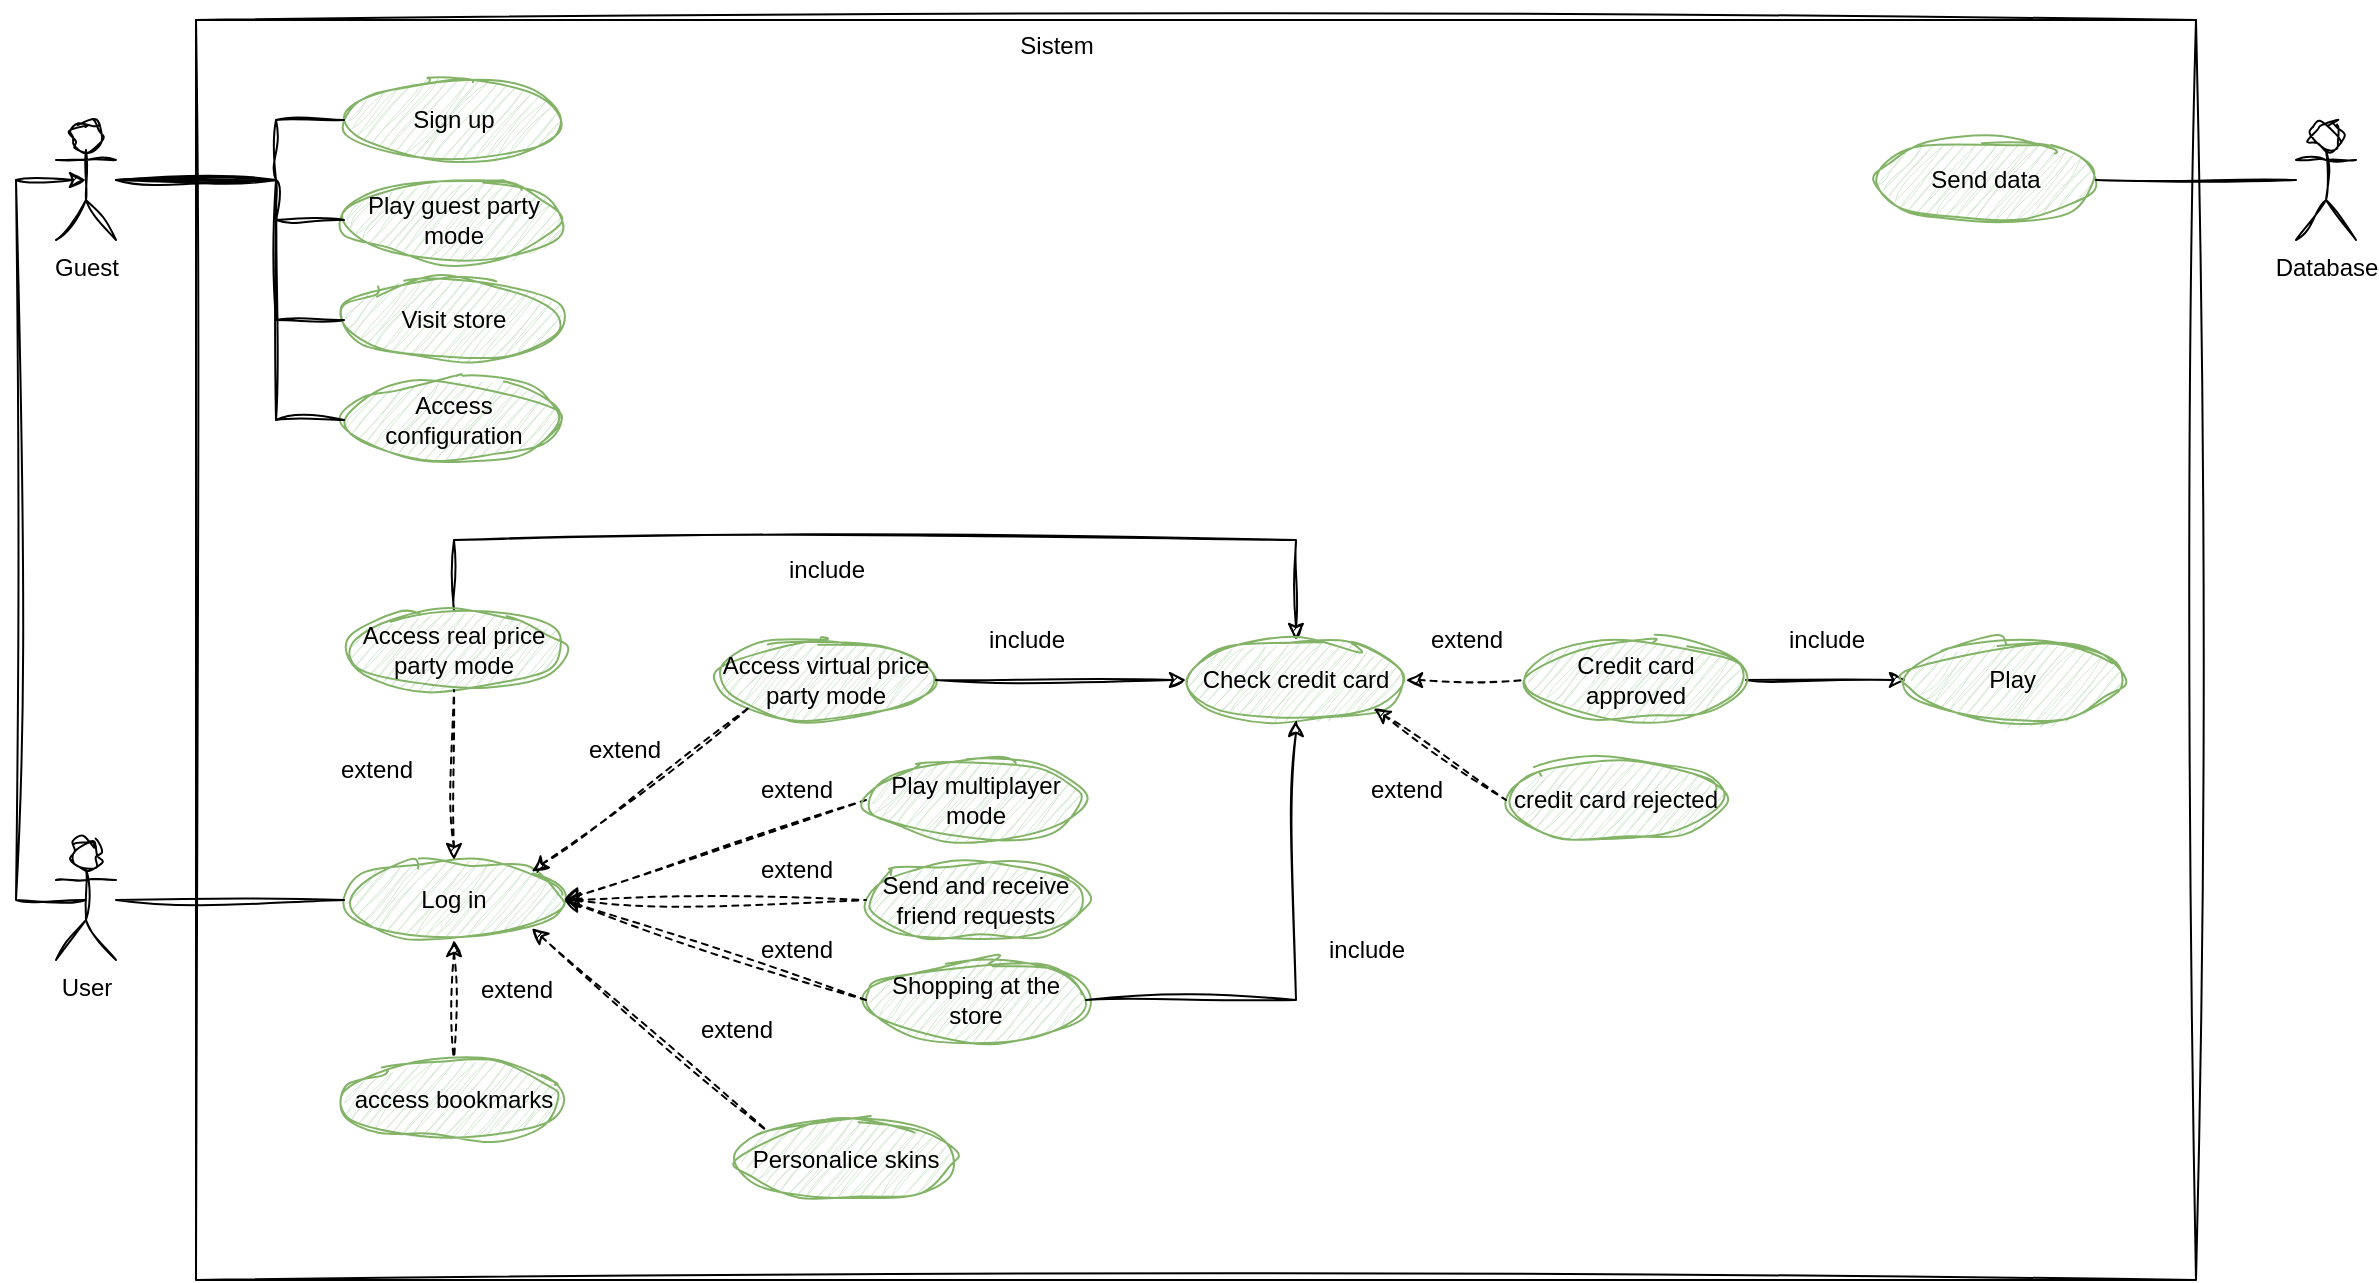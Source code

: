<mxfile>
    <diagram name="Página-1" id="CXJXlOiOrODaM3HMHi4I">
        <mxGraphModel dx="1314" dy="773" grid="1" gridSize="10" guides="1" tooltips="1" connect="1" arrows="1" fold="1" page="1" pageScale="1" pageWidth="827" pageHeight="1169" background="none" math="0" shadow="0">
            <root>
                <mxCell id="0"/>
                <mxCell id="1" parent="0"/>
                <mxCell id="282KxaGEVmYwGQcS04Fb-1" value="" style="swimlane;startSize=0;rounded=0;sketch=1;curveFitting=1;jiggle=2;" parent="1" vertex="1">
                    <mxGeometry x="120" y="120" width="1000" height="630" as="geometry"/>
                </mxCell>
                <mxCell id="-MapfWKm76I0NRb1GSsC-28" style="edgeStyle=orthogonalEdgeStyle;rounded=0;orthogonalLoop=1;jettySize=auto;html=1;entryX=0.5;entryY=0;entryDx=0;entryDy=0;endArrow=none;endFill=0;startArrow=classic;startFill=1;dashed=1;sketch=1;curveFitting=1;jiggle=2;" parent="282KxaGEVmYwGQcS04Fb-1" source="282KxaGEVmYwGQcS04Fb-3" target="-MapfWKm76I0NRb1GSsC-27" edge="1">
                    <mxGeometry relative="1" as="geometry"/>
                </mxCell>
                <mxCell id="282KxaGEVmYwGQcS04Fb-3" value="Log in" style="ellipse;whiteSpace=wrap;html=1;fillColor=#d5e8d4;strokeColor=#82b366;rounded=0;sketch=1;curveFitting=1;jiggle=2;" parent="282KxaGEVmYwGQcS04Fb-1" vertex="1">
                    <mxGeometry x="74" y="420" width="110" height="40" as="geometry"/>
                </mxCell>
                <mxCell id="282KxaGEVmYwGQcS04Fb-14" value="Send data" style="ellipse;whiteSpace=wrap;html=1;fillColor=#d5e8d4;strokeColor=#82b366;rounded=0;sketch=1;curveFitting=1;jiggle=2;" parent="282KxaGEVmYwGQcS04Fb-1" vertex="1">
                    <mxGeometry x="840" y="60" width="110" height="40" as="geometry"/>
                </mxCell>
                <mxCell id="12" style="edgeStyle=none;sketch=1;hachureGap=4;jiggle=2;curveFitting=1;html=1;entryX=0.5;entryY=0;entryDx=0;entryDy=0;fontFamily=Architects Daughter;fontSource=https%3A%2F%2Ffonts.googleapis.com%2Fcss%3Ffamily%3DArchitects%2BDaughter;fontSize=16;exitX=0.5;exitY=0;exitDx=0;exitDy=0;rounded=0;" edge="1" parent="282KxaGEVmYwGQcS04Fb-1" source="V3-tlpa_SD0hHTbS8woX-4" target="8">
                    <mxGeometry relative="1" as="geometry">
                        <Array as="points">
                            <mxPoint x="129" y="260"/>
                            <mxPoint x="550" y="260"/>
                        </Array>
                    </mxGeometry>
                </mxCell>
                <mxCell id="V3-tlpa_SD0hHTbS8woX-4" value="Access real price party mode" style="ellipse;whiteSpace=wrap;html=1;fillColor=#d5e8d4;strokeColor=#82b366;rounded=0;sketch=1;curveFitting=1;jiggle=2;" parent="282KxaGEVmYwGQcS04Fb-1" vertex="1">
                    <mxGeometry x="74" y="295" width="110" height="40" as="geometry"/>
                </mxCell>
                <mxCell id="V3-tlpa_SD0hHTbS8woX-7" value="Sign up" style="ellipse;whiteSpace=wrap;html=1;fillColor=#d5e8d4;strokeColor=#82b366;rounded=0;sketch=1;curveFitting=1;jiggle=2;" parent="282KxaGEVmYwGQcS04Fb-1" vertex="1">
                    <mxGeometry x="74" y="30" width="110" height="40" as="geometry"/>
                </mxCell>
                <mxCell id="-MapfWKm76I0NRb1GSsC-2" value="Access virtual price party mode" style="ellipse;whiteSpace=wrap;html=1;fillColor=#d5e8d4;strokeColor=#82b366;rounded=0;sketch=1;curveFitting=1;jiggle=2;" parent="282KxaGEVmYwGQcS04Fb-1" vertex="1">
                    <mxGeometry x="260" y="310" width="110" height="40" as="geometry"/>
                </mxCell>
                <mxCell id="-MapfWKm76I0NRb1GSsC-8" value="Play guest party mode" style="ellipse;whiteSpace=wrap;html=1;fillColor=#d5e8d4;strokeColor=#82b366;rounded=0;sketch=1;curveFitting=1;jiggle=2;" parent="282KxaGEVmYwGQcS04Fb-1" vertex="1">
                    <mxGeometry x="74" y="80" width="110" height="40" as="geometry"/>
                </mxCell>
                <mxCell id="-MapfWKm76I0NRb1GSsC-17" value="extend" style="text;html=1;align=center;verticalAlign=middle;resizable=0;points=[];autosize=1;strokeColor=none;fillColor=none;rounded=0;sketch=1;curveFitting=1;jiggle=2;" parent="282KxaGEVmYwGQcS04Fb-1" vertex="1">
                    <mxGeometry x="270.0" y="370" width="60" height="30" as="geometry"/>
                </mxCell>
                <mxCell id="-MapfWKm76I0NRb1GSsC-20" value="" style="endArrow=none;html=1;rounded=0;entryX=0;entryY=0.5;entryDx=0;entryDy=0;exitX=1;exitY=0.5;exitDx=0;exitDy=0;endFill=0;startArrow=classic;startFill=1;dashed=1;sketch=1;curveFitting=1;jiggle=2;" parent="282KxaGEVmYwGQcS04Fb-1" source="282KxaGEVmYwGQcS04Fb-3" target="-MapfWKm76I0NRb1GSsC-19" edge="1">
                    <mxGeometry width="50" height="50" relative="1" as="geometry">
                        <mxPoint x="364" y="386" as="sourcePoint"/>
                        <mxPoint x="442" y="330" as="targetPoint"/>
                    </mxGeometry>
                </mxCell>
                <mxCell id="-MapfWKm76I0NRb1GSsC-22" value="Visit store" style="ellipse;whiteSpace=wrap;html=1;fillColor=#d5e8d4;strokeColor=#82b366;rounded=0;sketch=1;curveFitting=1;jiggle=2;" parent="282KxaGEVmYwGQcS04Fb-1" vertex="1">
                    <mxGeometry x="74" y="130" width="110" height="40" as="geometry"/>
                </mxCell>
                <mxCell id="-MapfWKm76I0NRb1GSsC-24" value="Access configuration" style="ellipse;whiteSpace=wrap;html=1;fillColor=#d5e8d4;strokeColor=#82b366;rounded=0;sketch=1;curveFitting=1;jiggle=2;" parent="282KxaGEVmYwGQcS04Fb-1" vertex="1">
                    <mxGeometry x="74" y="180" width="110" height="40" as="geometry"/>
                </mxCell>
                <mxCell id="-MapfWKm76I0NRb1GSsC-27" value="access bookmarks" style="ellipse;whiteSpace=wrap;html=1;fillColor=#d5e8d4;strokeColor=#82b366;rounded=0;sketch=1;curveFitting=1;jiggle=2;" parent="282KxaGEVmYwGQcS04Fb-1" vertex="1">
                    <mxGeometry x="74" y="520" width="110" height="40" as="geometry"/>
                </mxCell>
                <mxCell id="-MapfWKm76I0NRb1GSsC-29" value="extend" style="text;html=1;align=center;verticalAlign=middle;resizable=0;points=[];autosize=1;strokeColor=none;fillColor=none;rounded=0;sketch=1;curveFitting=1;jiggle=2;" parent="282KxaGEVmYwGQcS04Fb-1" vertex="1">
                    <mxGeometry x="130.0" y="470" width="60" height="30" as="geometry"/>
                </mxCell>
                <mxCell id="-MapfWKm76I0NRb1GSsC-30" value="Send and receive friend requests" style="ellipse;whiteSpace=wrap;html=1;fillColor=#d5e8d4;strokeColor=#82b366;rounded=0;sketch=1;curveFitting=1;jiggle=2;" parent="282KxaGEVmYwGQcS04Fb-1" vertex="1">
                    <mxGeometry x="335" y="420" width="110" height="40" as="geometry"/>
                </mxCell>
                <mxCell id="-MapfWKm76I0NRb1GSsC-59" value="Shopping at the store" style="ellipse;whiteSpace=wrap;html=1;fillColor=#d5e8d4;strokeColor=#82b366;rounded=0;sketch=1;curveFitting=1;jiggle=2;" parent="282KxaGEVmYwGQcS04Fb-1" vertex="1">
                    <mxGeometry x="335" y="470" width="110" height="40" as="geometry"/>
                </mxCell>
                <mxCell id="-MapfWKm76I0NRb1GSsC-19" value="Play multiplayer mode" style="ellipse;whiteSpace=wrap;html=1;fillColor=#d5e8d4;strokeColor=#82b366;rounded=0;sketch=1;curveFitting=1;jiggle=2;" parent="282KxaGEVmYwGQcS04Fb-1" vertex="1">
                    <mxGeometry x="335" y="370" width="110" height="40" as="geometry"/>
                </mxCell>
                <mxCell id="-MapfWKm76I0NRb1GSsC-67" value="" style="endArrow=none;dashed=1;html=1;rounded=0;exitX=1;exitY=0.5;exitDx=0;exitDy=0;entryX=0;entryY=0.5;entryDx=0;entryDy=0;startArrow=classic;startFill=1;sketch=1;curveFitting=1;jiggle=2;" parent="282KxaGEVmYwGQcS04Fb-1" source="282KxaGEVmYwGQcS04Fb-3" target="-MapfWKm76I0NRb1GSsC-30" edge="1">
                    <mxGeometry width="50" height="50" relative="1" as="geometry">
                        <mxPoint x="400" y="630" as="sourcePoint"/>
                        <mxPoint x="450" y="580" as="targetPoint"/>
                    </mxGeometry>
                </mxCell>
                <mxCell id="-MapfWKm76I0NRb1GSsC-68" value="" style="endArrow=none;dashed=1;html=1;rounded=0;exitX=1;exitY=0.5;exitDx=0;exitDy=0;entryX=0;entryY=0.5;entryDx=0;entryDy=0;startArrow=classic;startFill=1;sketch=1;curveFitting=1;jiggle=2;" parent="282KxaGEVmYwGQcS04Fb-1" source="282KxaGEVmYwGQcS04Fb-3" target="-MapfWKm76I0NRb1GSsC-59" edge="1">
                    <mxGeometry width="50" height="50" relative="1" as="geometry">
                        <mxPoint x="178" y="424" as="sourcePoint"/>
                        <mxPoint x="290" y="460" as="targetPoint"/>
                    </mxGeometry>
                </mxCell>
                <mxCell id="-MapfWKm76I0NRb1GSsC-69" value="extend" style="text;html=1;align=center;verticalAlign=middle;resizable=0;points=[];autosize=1;strokeColor=none;fillColor=none;rounded=0;sketch=1;curveFitting=1;jiggle=2;" parent="282KxaGEVmYwGQcS04Fb-1" vertex="1">
                    <mxGeometry x="270.0" y="450" width="60" height="30" as="geometry"/>
                </mxCell>
                <mxCell id="-MapfWKm76I0NRb1GSsC-70" value="extend" style="text;html=1;align=center;verticalAlign=middle;resizable=0;points=[];autosize=1;strokeColor=none;fillColor=none;rounded=0;sketch=1;curveFitting=1;jiggle=2;" parent="282KxaGEVmYwGQcS04Fb-1" vertex="1">
                    <mxGeometry x="270.0" y="410" width="60" height="30" as="geometry"/>
                </mxCell>
                <mxCell id="-MapfWKm76I0NRb1GSsC-72" value="" style="endArrow=none;html=1;rounded=0;entryX=0.5;entryY=1;entryDx=0;entryDy=0;exitX=0.5;exitY=0;exitDx=0;exitDy=0;endFill=0;startArrow=classic;startFill=1;dashed=1;sketch=1;curveFitting=1;jiggle=2;" parent="282KxaGEVmYwGQcS04Fb-1" source="282KxaGEVmYwGQcS04Fb-3" target="V3-tlpa_SD0hHTbS8woX-4" edge="1">
                    <mxGeometry width="50" height="50" relative="1" as="geometry">
                        <mxPoint x="335" y="150" as="sourcePoint"/>
                        <mxPoint x="496" y="260" as="targetPoint"/>
                    </mxGeometry>
                </mxCell>
                <mxCell id="-MapfWKm76I0NRb1GSsC-73" value="" style="endArrow=none;html=1;rounded=0;entryX=0;entryY=1;entryDx=0;entryDy=0;endFill=0;startArrow=classic;startFill=1;dashed=1;sketch=1;curveFitting=1;jiggle=2;exitX=1;exitY=0;exitDx=0;exitDy=0;" parent="282KxaGEVmYwGQcS04Fb-1" source="282KxaGEVmYwGQcS04Fb-3" target="-MapfWKm76I0NRb1GSsC-2" edge="1">
                    <mxGeometry width="50" height="50" relative="1" as="geometry">
                        <mxPoint x="180" y="440" as="sourcePoint"/>
                        <mxPoint x="496" y="180" as="targetPoint"/>
                    </mxGeometry>
                </mxCell>
                <mxCell id="-MapfWKm76I0NRb1GSsC-74" value="include" style="text;html=1;align=center;verticalAlign=middle;resizable=0;points=[];autosize=1;strokeColor=none;fillColor=none;rounded=0;sketch=1;curveFitting=1;jiggle=2;" parent="282KxaGEVmYwGQcS04Fb-1" vertex="1">
                    <mxGeometry x="285.0" y="260" width="60" height="30" as="geometry"/>
                </mxCell>
                <mxCell id="2" value="Personalice skins" style="ellipse;whiteSpace=wrap;html=1;fillColor=#d5e8d4;strokeColor=#82b366;rounded=0;sketch=1;curveFitting=1;jiggle=2;" parent="282KxaGEVmYwGQcS04Fb-1" vertex="1">
                    <mxGeometry x="270" y="550" width="110" height="40" as="geometry"/>
                </mxCell>
                <mxCell id="4" value="" style="endArrow=none;dashed=1;html=1;rounded=0;exitX=1;exitY=1;exitDx=0;exitDy=0;entryX=0;entryY=0;entryDx=0;entryDy=0;startArrow=classic;startFill=1;sketch=1;curveFitting=1;jiggle=2;" parent="282KxaGEVmYwGQcS04Fb-1" source="282KxaGEVmYwGQcS04Fb-3" target="2" edge="1">
                    <mxGeometry width="50" height="50" relative="1" as="geometry">
                        <mxPoint x="194" y="450" as="sourcePoint"/>
                        <mxPoint x="345" y="500" as="targetPoint"/>
                    </mxGeometry>
                </mxCell>
                <mxCell id="5" value="extend" style="text;html=1;align=center;verticalAlign=middle;resizable=0;points=[];autosize=1;strokeColor=none;fillColor=none;rounded=0;sketch=1;curveFitting=1;jiggle=2;" parent="282KxaGEVmYwGQcS04Fb-1" vertex="1">
                    <mxGeometry x="240.0" y="490" width="60" height="30" as="geometry"/>
                </mxCell>
                <mxCell id="6" value="&lt;font face=&quot;Helvetica&quot;&gt;&lt;span style=&quot;font-size: 12px;&quot;&gt;Sistem&lt;/span&gt;&lt;/font&gt;" style="text;html=1;align=center;verticalAlign=middle;resizable=0;points=[];autosize=1;strokeColor=none;fillColor=none;fontSize=20;fontFamily=Architects Daughter;hachureGap=4;fontSource=https%3A%2F%2Ffonts.googleapis.com%2Fcss%3Ffamily%3DArchitects%2BDaughter;rounded=0;sketch=1;curveFitting=1;jiggle=2;" vertex="1" parent="282KxaGEVmYwGQcS04Fb-1">
                    <mxGeometry x="400" y="-10" width="60" height="40" as="geometry"/>
                </mxCell>
                <mxCell id="22" style="edgeStyle=none;sketch=1;hachureGap=4;jiggle=2;curveFitting=1;html=1;entryX=0;entryY=0.5;entryDx=0;entryDy=0;fontFamily=Architects Daughter;fontSource=https%3A%2F%2Ffonts.googleapis.com%2Fcss%3Ffamily%3DArchitects%2BDaughter;fontSize=16;startArrow=none;startFill=0;endArrow=classic;endFill=1;" edge="1" parent="282KxaGEVmYwGQcS04Fb-1" source="7" target="20">
                    <mxGeometry relative="1" as="geometry"/>
                </mxCell>
                <mxCell id="7" value="Credit card approved" style="ellipse;whiteSpace=wrap;html=1;fillColor=#d5e8d4;strokeColor=#82b366;rounded=0;sketch=1;curveFitting=1;jiggle=2;" vertex="1" parent="282KxaGEVmYwGQcS04Fb-1">
                    <mxGeometry x="665" y="310" width="110" height="40" as="geometry"/>
                </mxCell>
                <mxCell id="16" style="edgeStyle=none;sketch=1;hachureGap=4;jiggle=2;curveFitting=1;html=1;entryX=0;entryY=0.5;entryDx=0;entryDy=0;fontFamily=Architects Daughter;fontSource=https%3A%2F%2Ffonts.googleapis.com%2Fcss%3Ffamily%3DArchitects%2BDaughter;fontSize=16;dashed=1;startArrow=classic;startFill=1;endArrow=none;endFill=0;" edge="1" parent="282KxaGEVmYwGQcS04Fb-1" source="8" target="7">
                    <mxGeometry relative="1" as="geometry"/>
                </mxCell>
                <mxCell id="8" value="Check credit card" style="ellipse;whiteSpace=wrap;html=1;fillColor=#d5e8d4;strokeColor=#82b366;rounded=0;sketch=1;curveFitting=1;jiggle=2;" vertex="1" parent="282KxaGEVmYwGQcS04Fb-1">
                    <mxGeometry x="495" y="310" width="110" height="40" as="geometry"/>
                </mxCell>
                <mxCell id="9" value="extend" style="text;html=1;align=center;verticalAlign=middle;resizable=0;points=[];autosize=1;strokeColor=none;fillColor=none;rounded=0;sketch=1;curveFitting=1;jiggle=2;" vertex="1" parent="282KxaGEVmYwGQcS04Fb-1">
                    <mxGeometry x="184.0" y="350" width="60" height="30" as="geometry"/>
                </mxCell>
                <mxCell id="10" value="extend" style="text;html=1;align=center;verticalAlign=middle;resizable=0;points=[];autosize=1;strokeColor=none;fillColor=none;rounded=0;sketch=1;curveFitting=1;jiggle=2;" vertex="1" parent="282KxaGEVmYwGQcS04Fb-1">
                    <mxGeometry x="60.0" y="360" width="60" height="30" as="geometry"/>
                </mxCell>
                <mxCell id="11" value="" style="endArrow=classic;html=1;sketch=1;hachureGap=4;jiggle=2;curveFitting=1;fontFamily=Architects Daughter;fontSource=https%3A%2F%2Ffonts.googleapis.com%2Fcss%3Ffamily%3DArchitects%2BDaughter;fontSize=16;entryX=0;entryY=0.5;entryDx=0;entryDy=0;exitX=1;exitY=0.5;exitDx=0;exitDy=0;rounded=0;" edge="1" parent="282KxaGEVmYwGQcS04Fb-1" source="-MapfWKm76I0NRb1GSsC-2" target="8">
                    <mxGeometry width="50" height="50" relative="1" as="geometry">
                        <mxPoint x="250" y="310" as="sourcePoint"/>
                        <mxPoint x="300" y="260" as="targetPoint"/>
                    </mxGeometry>
                </mxCell>
                <mxCell id="14" value="include" style="text;html=1;align=center;verticalAlign=middle;resizable=0;points=[];autosize=1;strokeColor=none;fillColor=none;rounded=0;sketch=1;curveFitting=1;jiggle=2;" vertex="1" parent="282KxaGEVmYwGQcS04Fb-1">
                    <mxGeometry x="385.0" y="295" width="60" height="30" as="geometry"/>
                </mxCell>
                <mxCell id="15" value="credit card rejected" style="ellipse;whiteSpace=wrap;html=1;fillColor=#d5e8d4;strokeColor=#82b366;rounded=0;sketch=1;curveFitting=1;jiggle=2;" vertex="1" parent="282KxaGEVmYwGQcS04Fb-1">
                    <mxGeometry x="655" y="370" width="110" height="40" as="geometry"/>
                </mxCell>
                <mxCell id="17" value="" style="endArrow=none;html=1;rounded=0;entryX=0;entryY=0.5;entryDx=0;entryDy=0;exitX=1;exitY=1;exitDx=0;exitDy=0;endFill=0;startArrow=classic;startFill=1;dashed=1;sketch=1;curveFitting=1;jiggle=2;" edge="1" parent="282KxaGEVmYwGQcS04Fb-1" source="8" target="15">
                    <mxGeometry width="50" height="50" relative="1" as="geometry">
                        <mxPoint x="229" y="450" as="sourcePoint"/>
                        <mxPoint x="380" y="400" as="targetPoint"/>
                    </mxGeometry>
                </mxCell>
                <mxCell id="18" value="extend" style="text;html=1;align=center;verticalAlign=middle;resizable=0;points=[];autosize=1;strokeColor=none;fillColor=none;rounded=0;sketch=1;curveFitting=1;jiggle=2;" vertex="1" parent="282KxaGEVmYwGQcS04Fb-1">
                    <mxGeometry x="575" y="370" width="60" height="30" as="geometry"/>
                </mxCell>
                <mxCell id="19" value="extend" style="text;html=1;align=center;verticalAlign=middle;resizable=0;points=[];autosize=1;strokeColor=none;fillColor=none;rounded=0;sketch=1;curveFitting=1;jiggle=2;" vertex="1" parent="282KxaGEVmYwGQcS04Fb-1">
                    <mxGeometry x="605" y="295" width="60" height="30" as="geometry"/>
                </mxCell>
                <mxCell id="20" value="Play&amp;nbsp;" style="ellipse;whiteSpace=wrap;html=1;fillColor=#d5e8d4;strokeColor=#82b366;rounded=0;sketch=1;curveFitting=1;jiggle=2;" vertex="1" parent="282KxaGEVmYwGQcS04Fb-1">
                    <mxGeometry x="855" y="310" width="110" height="40" as="geometry"/>
                </mxCell>
                <mxCell id="23" value="include" style="text;html=1;align=center;verticalAlign=middle;resizable=0;points=[];autosize=1;strokeColor=none;fillColor=none;rounded=0;sketch=1;curveFitting=1;jiggle=2;" vertex="1" parent="282KxaGEVmYwGQcS04Fb-1">
                    <mxGeometry x="785" y="295" width="60" height="30" as="geometry"/>
                </mxCell>
                <mxCell id="26" value="" style="endArrow=none;html=1;rounded=0;entryX=1;entryY=0.5;entryDx=0;entryDy=0;exitX=0.5;exitY=1;exitDx=0;exitDy=0;endFill=0;startArrow=classic;startFill=1;sketch=1;curveFitting=1;jiggle=2;" edge="1" parent="282KxaGEVmYwGQcS04Fb-1" source="8" target="-MapfWKm76I0NRb1GSsC-59">
                    <mxGeometry width="50" height="50" relative="1" as="geometry">
                        <mxPoint x="560" y="360" as="sourcePoint"/>
                        <mxPoint x="480" y="490" as="targetPoint"/>
                        <Array as="points">
                            <mxPoint x="550" y="490"/>
                        </Array>
                    </mxGeometry>
                </mxCell>
                <mxCell id="27" value="include" style="text;html=1;align=center;verticalAlign=middle;resizable=0;points=[];autosize=1;strokeColor=none;fillColor=none;rounded=0;sketch=1;curveFitting=1;jiggle=2;" vertex="1" parent="282KxaGEVmYwGQcS04Fb-1">
                    <mxGeometry x="555" y="450" width="60" height="30" as="geometry"/>
                </mxCell>
                <mxCell id="-MapfWKm76I0NRb1GSsC-5" style="edgeStyle=orthogonalEdgeStyle;rounded=0;orthogonalLoop=1;jettySize=auto;html=1;entryX=0.5;entryY=0.5;entryDx=0;entryDy=0;entryPerimeter=0;exitX=0.5;exitY=0.5;exitDx=0;exitDy=0;exitPerimeter=0;sketch=1;curveFitting=1;jiggle=2;" parent="1" source="282KxaGEVmYwGQcS04Fb-2" target="-MapfWKm76I0NRb1GSsC-4" edge="1">
                    <mxGeometry relative="1" as="geometry">
                        <Array as="points">
                            <mxPoint x="30" y="560"/>
                            <mxPoint x="30" y="200"/>
                        </Array>
                    </mxGeometry>
                </mxCell>
                <mxCell id="-MapfWKm76I0NRb1GSsC-7" style="edgeStyle=orthogonalEdgeStyle;rounded=0;orthogonalLoop=1;jettySize=auto;html=1;entryX=0;entryY=0.5;entryDx=0;entryDy=0;endArrow=none;endFill=0;sketch=1;curveFitting=1;jiggle=2;" parent="1" source="282KxaGEVmYwGQcS04Fb-2" target="282KxaGEVmYwGQcS04Fb-3" edge="1">
                    <mxGeometry relative="1" as="geometry"/>
                </mxCell>
                <mxCell id="282KxaGEVmYwGQcS04Fb-2" value="User" style="shape=umlActor;verticalLabelPosition=bottom;verticalAlign=top;html=1;outlineConnect=0;rounded=0;sketch=1;curveFitting=1;jiggle=2;" parent="1" vertex="1">
                    <mxGeometry x="50" y="530" width="30" height="60" as="geometry"/>
                </mxCell>
                <mxCell id="282KxaGEVmYwGQcS04Fb-15" style="edgeStyle=orthogonalEdgeStyle;rounded=0;orthogonalLoop=1;jettySize=auto;html=1;entryX=1;entryY=0.5;entryDx=0;entryDy=0;endArrow=none;endFill=0;sketch=1;curveFitting=1;jiggle=2;" parent="1" source="282KxaGEVmYwGQcS04Fb-13" target="282KxaGEVmYwGQcS04Fb-14" edge="1">
                    <mxGeometry relative="1" as="geometry"/>
                </mxCell>
                <mxCell id="282KxaGEVmYwGQcS04Fb-13" value="Database" style="shape=umlActor;verticalLabelPosition=bottom;verticalAlign=top;html=1;outlineConnect=0;rounded=0;sketch=1;curveFitting=1;jiggle=2;" parent="1" vertex="1">
                    <mxGeometry x="1170" y="170" width="30" height="60" as="geometry"/>
                </mxCell>
                <mxCell id="-MapfWKm76I0NRb1GSsC-6" style="edgeStyle=orthogonalEdgeStyle;rounded=0;orthogonalLoop=1;jettySize=auto;html=1;entryX=0;entryY=0.5;entryDx=0;entryDy=0;endArrow=none;endFill=0;sketch=1;curveFitting=1;jiggle=2;" parent="1" source="-MapfWKm76I0NRb1GSsC-4" target="V3-tlpa_SD0hHTbS8woX-7" edge="1">
                    <mxGeometry relative="1" as="geometry">
                        <Array as="points">
                            <mxPoint x="160" y="200"/>
                            <mxPoint x="160" y="170"/>
                        </Array>
                    </mxGeometry>
                </mxCell>
                <mxCell id="-MapfWKm76I0NRb1GSsC-9" style="edgeStyle=orthogonalEdgeStyle;rounded=0;orthogonalLoop=1;jettySize=auto;html=1;entryX=0;entryY=0.5;entryDx=0;entryDy=0;endArrow=none;endFill=0;sketch=1;curveFitting=1;jiggle=2;" parent="1" source="-MapfWKm76I0NRb1GSsC-4" target="-MapfWKm76I0NRb1GSsC-8" edge="1">
                    <mxGeometry relative="1" as="geometry">
                        <Array as="points">
                            <mxPoint x="160" y="200"/>
                            <mxPoint x="160" y="220"/>
                        </Array>
                    </mxGeometry>
                </mxCell>
                <mxCell id="-MapfWKm76I0NRb1GSsC-23" style="edgeStyle=orthogonalEdgeStyle;rounded=0;orthogonalLoop=1;jettySize=auto;html=1;entryX=0;entryY=0.5;entryDx=0;entryDy=0;endArrow=none;endFill=0;sketch=1;curveFitting=1;jiggle=2;" parent="1" source="-MapfWKm76I0NRb1GSsC-4" target="-MapfWKm76I0NRb1GSsC-22" edge="1">
                    <mxGeometry relative="1" as="geometry">
                        <Array as="points">
                            <mxPoint x="160" y="200"/>
                            <mxPoint x="160" y="270"/>
                        </Array>
                    </mxGeometry>
                </mxCell>
                <mxCell id="-MapfWKm76I0NRb1GSsC-25" style="edgeStyle=orthogonalEdgeStyle;rounded=0;orthogonalLoop=1;jettySize=auto;html=1;entryX=0;entryY=0.5;entryDx=0;entryDy=0;endArrow=none;endFill=0;sketch=1;curveFitting=1;jiggle=2;" parent="1" source="-MapfWKm76I0NRb1GSsC-4" target="-MapfWKm76I0NRb1GSsC-24" edge="1">
                    <mxGeometry relative="1" as="geometry">
                        <Array as="points">
                            <mxPoint x="160" y="200"/>
                            <mxPoint x="160" y="320"/>
                        </Array>
                    </mxGeometry>
                </mxCell>
                <mxCell id="-MapfWKm76I0NRb1GSsC-4" value="Guest" style="shape=umlActor;verticalLabelPosition=bottom;verticalAlign=top;html=1;outlineConnect=0;rounded=0;sketch=1;curveFitting=1;jiggle=2;" parent="1" vertex="1">
                    <mxGeometry x="50" y="170" width="30" height="60" as="geometry"/>
                </mxCell>
            </root>
        </mxGraphModel>
    </diagram>
</mxfile>
